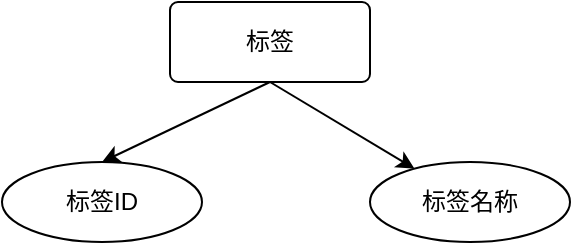 <mxfile version="24.2.5" type="github">
  <diagram name="第 1 页" id="fVpKT2hx3NOa2XjBmA7X">
    <mxGraphModel dx="1050" dy="574" grid="1" gridSize="10" guides="1" tooltips="1" connect="1" arrows="1" fold="1" page="1" pageScale="1" pageWidth="827" pageHeight="1169" math="0" shadow="0">
      <root>
        <mxCell id="0" />
        <mxCell id="1" parent="0" />
        <mxCell id="heY20lqoZbnoLv5RgWZw-5" style="rounded=0;orthogonalLoop=1;jettySize=auto;html=1;exitX=0.5;exitY=1;exitDx=0;exitDy=0;entryX=0.5;entryY=0;entryDx=0;entryDy=0;" edge="1" parent="1" source="heY20lqoZbnoLv5RgWZw-2" target="heY20lqoZbnoLv5RgWZw-3">
          <mxGeometry relative="1" as="geometry" />
        </mxCell>
        <mxCell id="heY20lqoZbnoLv5RgWZw-6" style="rounded=0;orthogonalLoop=1;jettySize=auto;html=1;exitX=0.5;exitY=1;exitDx=0;exitDy=0;" edge="1" parent="1" source="heY20lqoZbnoLv5RgWZw-2" target="heY20lqoZbnoLv5RgWZw-4">
          <mxGeometry relative="1" as="geometry" />
        </mxCell>
        <mxCell id="heY20lqoZbnoLv5RgWZw-2" value="标签" style="rounded=1;arcSize=10;whiteSpace=wrap;html=1;align=center;" vertex="1" parent="1">
          <mxGeometry x="364" y="40" width="100" height="40" as="geometry" />
        </mxCell>
        <mxCell id="heY20lqoZbnoLv5RgWZw-3" value="标签ID" style="ellipse;whiteSpace=wrap;html=1;align=center;" vertex="1" parent="1">
          <mxGeometry x="280" y="120" width="100" height="40" as="geometry" />
        </mxCell>
        <mxCell id="heY20lqoZbnoLv5RgWZw-4" value="标签名称" style="ellipse;whiteSpace=wrap;html=1;align=center;" vertex="1" parent="1">
          <mxGeometry x="464" y="120" width="100" height="40" as="geometry" />
        </mxCell>
      </root>
    </mxGraphModel>
  </diagram>
</mxfile>
